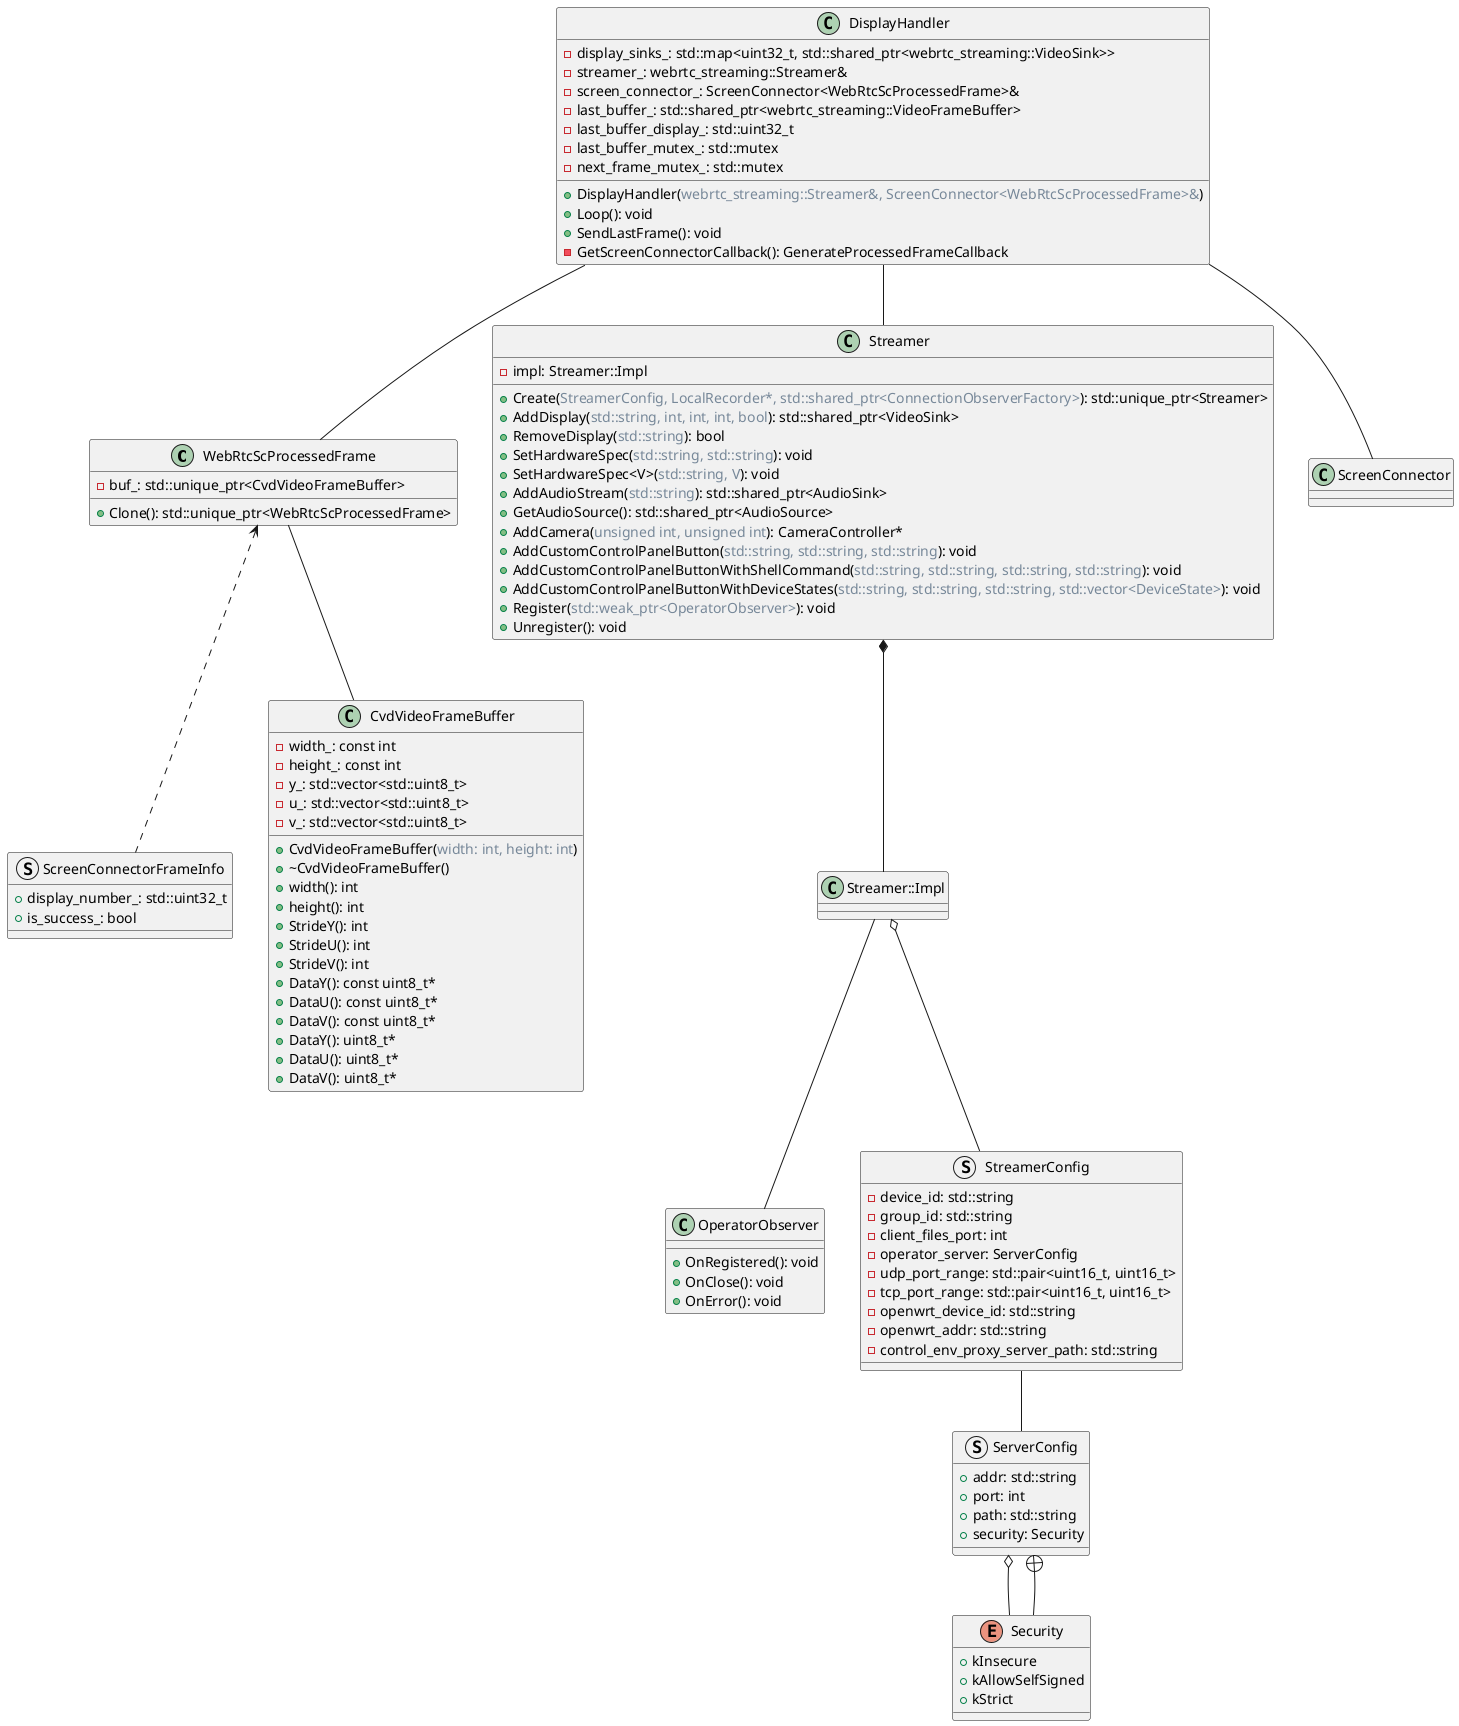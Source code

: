 @startuml

class WebRtcScProcessedFrame {
  - buf_: std::unique_ptr<CvdVideoFrameBuffer>
  + Clone(): std::unique_ptr<WebRtcScProcessedFrame>
}

class DisplayHandler {
  - display_sinks_: std::map<uint32_t, std::shared_ptr<webrtc_streaming::VideoSink>>
  - streamer_: webrtc_streaming::Streamer&
  - screen_connector_: ScreenConnector<WebRtcScProcessedFrame>&
  - last_buffer_: std::shared_ptr<webrtc_streaming::VideoFrameBuffer>
  - last_buffer_display_: std::uint32_t
  - last_buffer_mutex_: std::mutex
  - next_frame_mutex_: std::mutex
  + DisplayHandler(<color:LightSlateGray>webrtc_streaming::Streamer&, ScreenConnector<WebRtcScProcessedFrame>&</color>)
  + Loop(): void
  + SendLastFrame(): void
  - GetScreenConnectorCallback(): GenerateProcessedFrameCallback
}

struct ScreenConnectorFrameInfo {
  + display_number_: std::uint32_t
  + is_success_: bool
}

class OperatorObserver {
  +OnRegistered(): void
  +OnClose(): void
  +OnError(): void
}

struct StreamerConfig {
  - device_id: std::string
  - group_id: std::string
  - client_files_port: int
  - operator_server: ServerConfig
  - udp_port_range: std::pair<uint16_t, uint16_t>
  - tcp_port_range: std::pair<uint16_t, uint16_t>
  - openwrt_device_id: std::string
  - openwrt_addr: std::string
  - control_env_proxy_server_path: std::string
}

class Streamer {
  +Create(<color:LightSlateGray>StreamerConfig, LocalRecorder*, std::shared_ptr<ConnectionObserverFactory></color>): std::unique_ptr<Streamer>
  +AddDisplay(<color:LightSlateGray>std::string, int, int, int, bool</color>): std::shared_ptr<VideoSink>
  +RemoveDisplay(<color:LightSlateGray>std::string</color>): bool
  +SetHardwareSpec(<color:LightSlateGray>std::string, std::string</color>): void
  +SetHardwareSpec<V>(<color:LightSlateGray>std::string, V</color>): void
  +AddAudioStream(<color:LightSlateGray>std::string</color>): std::shared_ptr<AudioSink>
  +GetAudioSource(): std::shared_ptr<AudioSource>
  +AddCamera(<color:LightSlateGray>unsigned int, unsigned int</color>): CameraController*
  +AddCustomControlPanelButton(<color:LightSlateGray>std::string, std::string, std::string</color>): void
  +AddCustomControlPanelButtonWithShellCommand(<color:LightSlateGray>std::string, std::string, std::string, std::string</color>): void
  +AddCustomControlPanelButtonWithDeviceStates(<color:LightSlateGray>std::string, std::string, std::string, std::vector<DeviceState></color>): void
  +Register(<color:LightSlateGray>std::weak_ptr<OperatorObserver></color>): void
  +Unregister(): void
  -impl: Streamer::Impl
}


class Streamer::Impl {
  ' +CreateClientHandler(<color:LightSlateGray>int</color>): std::shared_ptr<ClientHandler>
  ' +Register(<color:LightSlateGray>std::weak_ptr<OperatorObserver></color>): void
  ' +SendMessageToClient(<color:LightSlateGray>int, const Json::Value&</color>): void
  ' +DestroyClientHandler(<color:LightSlateGray>int</color>): void
  ' +SetupCameraForClient(<color:LightSlateGray>int</color>): void
  ' +OnOpen(): void
  ' +OnClose(): void
  ' +OnError(<color:LightSlateGray>const std::string&</color>): void
  ' +OnReceive(<color:LightSlateGray>const uint8_t*, size_t, bool</color>): void
  ' +HandleConfigMessage(<color:LightSlateGray>const Json::Value&</color>): void
  ' +HandleClientMessage(<color:LightSlateGray>const Json::Value&</color>): void
  ' +Build(<color:LightSlateGray>webrtc::PeerConnectionObserver&, const std::vector<webrtc::PeerConnectionInterface::IceServer>&</color>): Result<rtc::scoped_refptr<webrtc::PeerConnectionInterface>>
  ' - config_: StreamerConfig
  ' - operator_config_: OperatorServerConfig
  ' - server_connection_: std::unique_ptr<ServerConnection>
  ' - connection_observer_factory_: std::shared_ptr<ConnectionObserverFactory>
  ' - peer_connection_factory_: rtc::scoped_refptr<webrtc::PeerConnectionFactoryInterface>
  ' - network_thread_: std::unique_ptr<rtc::Thread>
  ' - worker_thread_: std::unique_ptr<rtc::Thread>
  ' - signal_thread_: std::unique_ptr<rtc::Thread>
  ' - displays_: std::map<std::string, DisplayDescriptor>
  ' - audio_sources_: std::map<std::string, rtc::scoped_refptr<AudioTrackSourceImpl>>
  ' - clients_: std::map<int, std::shared_ptr<ClientHandler>>
  ' - operator_observer_: std::weak_ptr<OperatorObserver>
  ' - hardware_: std::map<std::string, std::string>
  ' - custom_control_panel_buttons_: std::vector<ControlPanelButtonDescriptor>
  ' - audio_device_module_: std::shared_ptr<AudioDeviceModuleWrapper>
  ' - camera_streamer_: std::unique_ptr<CameraStreamer>
  ' - registration_retries_left_: int
  ' - retry_interval_ms_: int
  ' - recorder_: LocalRecorder*
}


class CvdVideoFrameBuffer {
  +CvdVideoFrameBuffer(<color:LightSlateGray>width: int, height: int</color>)
  +~CvdVideoFrameBuffer()
  +width(): int
  +height(): int
  +StrideY(): int
  +StrideU(): int
  +StrideV(): int
  +DataY(): const uint8_t*
  +DataU(): const uint8_t*
  +DataV(): const uint8_t*
  +DataY(): uint8_t*
  +DataU(): uint8_t*
  +DataV(): uint8_t*

  - width_: const int
  - height_: const int
  - y_: std::vector<std::uint8_t>
  - u_: std::vector<std::uint8_t>
  - v_: std::vector<std::uint8_t>
}

struct ServerConfig {
  +addr: std::string
  +port: int
  +path: std::string
  +security: Security
}

enum Security {
  +kInsecure
  +kAllowSelfSigned
  +kStrict
}

ServerConfig o-- Security
ServerConfig +-- Security


' Relationships
Streamer::Impl o-- StreamerConfig

StreamerConfig -- ServerConfig

Streamer::Impl -- OperatorObserver
Streamer *-- Streamer::Impl

WebRtcScProcessedFrame <.. ScreenConnectorFrameInfo

WebRtcScProcessedFrame -- CvdVideoFrameBuffer

DisplayHandler -- Streamer
DisplayHandler -- ScreenConnector
DisplayHandler -- WebRtcScProcessedFrame

@enduml

